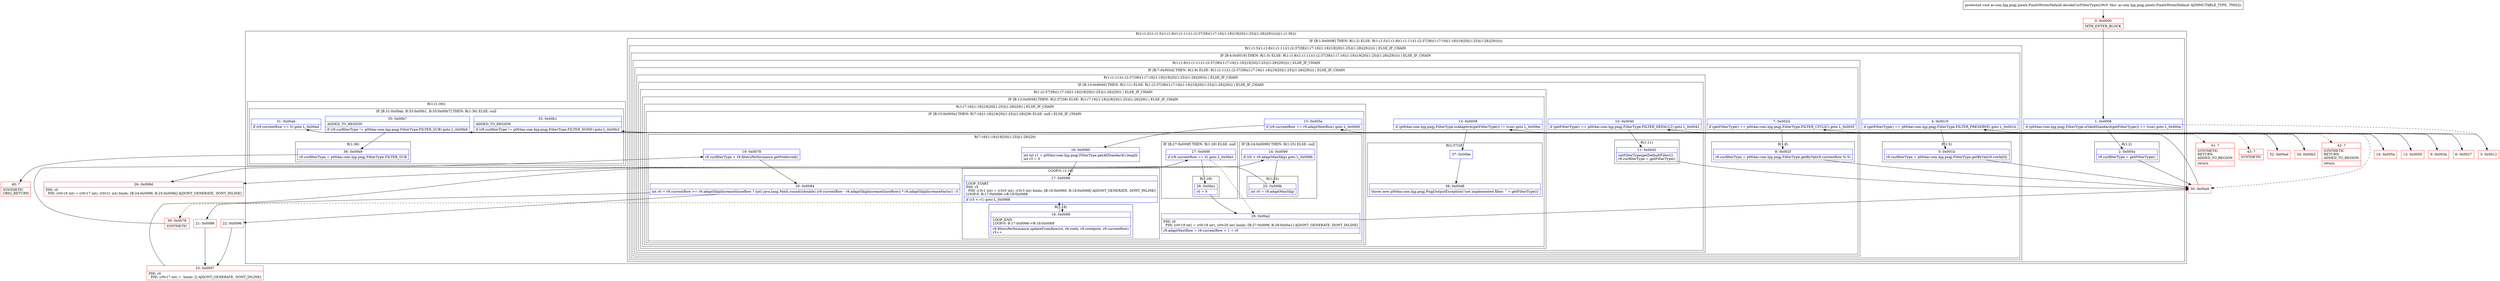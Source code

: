 digraph "CFG forar.com.hjg.pngj.pixels.PixelsWriterDefault.decideCurFilterType()V" {
subgraph cluster_Region_1650546167 {
label = "R(2:(1:2)(1:(1:5)(1:(1:8)(1:(1:11)(1:(2:37|38)(1:(7:16|(1:18)|19|20|(1:25)|(1:28)|29))))))|(1:(1:36)))";
node [shape=record,color=blue];
subgraph cluster_IfRegion_2012067997 {
label = "IF [B:1:0x0008] THEN: R(1:2) ELSE: R(1:(1:5)(1:(1:8)(1:(1:11)(1:(2:37|38)(1:(7:16|(1:18)|19|20|(1:25)|(1:28)|29))))))";
node [shape=record,color=blue];
Node_1 [shape=record,label="{1\:\ 0x0008|if (p004ar.com.hjg.pngj.FilterType.isValidStandard(getFilterType()) == true) goto L_0x000a\l}"];
subgraph cluster_Region_977723697 {
label = "R(1:2)";
node [shape=record,color=blue];
Node_2 [shape=record,label="{2\:\ 0x000a|r9.curfilterType = getFilterType()\l}"];
}
subgraph cluster_Region_885450219 {
label = "R(1:(1:5)(1:(1:8)(1:(1:11)(1:(2:37|38)(1:(7:16|(1:18)|19|20|(1:25)|(1:28)|29)))))) | ELSE_IF_CHAIN\l";
node [shape=record,color=blue];
subgraph cluster_IfRegion_1558233193 {
label = "IF [B:4:0x0019] THEN: R(1:5) ELSE: R(1:(1:8)(1:(1:11)(1:(2:37|38)(1:(7:16|(1:18)|19|20|(1:25)|(1:28)|29))))) | ELSE_IF_CHAIN\l";
node [shape=record,color=blue];
Node_4 [shape=record,label="{4\:\ 0x0019|if (getFilterType() == p004ar.com.hjg.pngj.FilterType.FILTER_PRESERVE) goto L_0x001b\l}"];
subgraph cluster_Region_1188274744 {
label = "R(1:5)";
node [shape=record,color=blue];
Node_5 [shape=record,label="{5\:\ 0x001b|r9.curfilterType = p004ar.com.hjg.pngj.FilterType.getByVal(r9.rowb[0])\l}"];
}
subgraph cluster_Region_1259445434 {
label = "R(1:(1:8)(1:(1:11)(1:(2:37|38)(1:(7:16|(1:18)|19|20|(1:25)|(1:28)|29))))) | ELSE_IF_CHAIN\l";
node [shape=record,color=blue];
subgraph cluster_IfRegion_1224458638 {
label = "IF [B:7:0x002d] THEN: R(1:8) ELSE: R(1:(1:11)(1:(2:37|38)(1:(7:16|(1:18)|19|20|(1:25)|(1:28)|29)))) | ELSE_IF_CHAIN\l";
node [shape=record,color=blue];
Node_7 [shape=record,label="{7\:\ 0x002d|if (getFilterType() == p004ar.com.hjg.pngj.FilterType.FILTER_CYCLIC) goto L_0x002f\l}"];
subgraph cluster_Region_314745712 {
label = "R(1:8)";
node [shape=record,color=blue];
Node_8 [shape=record,label="{8\:\ 0x002f|r9.curfilterType = p004ar.com.hjg.pngj.FilterType.getByVal(r9.currentRow % 5)\l}"];
}
subgraph cluster_Region_1230705010 {
label = "R(1:(1:11)(1:(2:37|38)(1:(7:16|(1:18)|19|20|(1:25)|(1:28)|29)))) | ELSE_IF_CHAIN\l";
node [shape=record,color=blue];
subgraph cluster_IfRegion_241741999 {
label = "IF [B:10:0x0040] THEN: R(1:11) ELSE: R(1:(2:37|38)(1:(7:16|(1:18)|19|20|(1:25)|(1:28)|29))) | ELSE_IF_CHAIN\l";
node [shape=record,color=blue];
Node_10 [shape=record,label="{10\:\ 0x0040|if (getFilterType() == p004ar.com.hjg.pngj.FilterType.FILTER_DEFAULT) goto L_0x0042\l}"];
subgraph cluster_Region_403306333 {
label = "R(1:11)";
node [shape=record,color=blue];
Node_11 [shape=record,label="{11\:\ 0x0042|setFilterType(getDefaultFilter())\lr9.curfilterType = getFilterType()\l}"];
}
subgraph cluster_Region_525803023 {
label = "R(1:(2:37|38)(1:(7:16|(1:18)|19|20|(1:25)|(1:28)|29))) | ELSE_IF_CHAIN\l";
node [shape=record,color=blue];
subgraph cluster_IfRegion_244730902 {
label = "IF [B:13:0x0058] THEN: R(2:37|38) ELSE: R(1:(7:16|(1:18)|19|20|(1:25)|(1:28)|29)) | ELSE_IF_CHAIN\l";
node [shape=record,color=blue];
Node_13 [shape=record,label="{13\:\ 0x0058|if (p004ar.com.hjg.pngj.FilterType.isAdaptive(getFilterType()) != true) goto L_0x00be\l}"];
subgraph cluster_Region_1160800419 {
label = "R(2:37|38)";
node [shape=record,color=blue];
Node_37 [shape=record,label="{37\:\ 0x00be}"];
Node_38 [shape=record,label="{38\:\ 0x00d8|throw new p004ar.com.hjg.pngj.PngjOutputException(\"not implemented filter: \" + getFilterType())\l}"];
}
subgraph cluster_Region_307547207 {
label = "R(1:(7:16|(1:18)|19|20|(1:25)|(1:28)|29)) | ELSE_IF_CHAIN\l";
node [shape=record,color=blue];
subgraph cluster_IfRegion_894705508 {
label = "IF [B:15:0x005e] THEN: R(7:16|(1:18)|19|20|(1:25)|(1:28)|29) ELSE: null | ELSE_IF_CHAIN\l";
node [shape=record,color=blue];
Node_15 [shape=record,label="{15\:\ 0x005e|if (r9.currentRow == r9.adaptNextRow) goto L_0x0060\l}"];
subgraph cluster_Region_1234085301 {
label = "R(7:16|(1:18)|19|20|(1:25)|(1:28)|29)";
node [shape=record,color=blue];
Node_16 [shape=record,label="{16\:\ 0x0060|int int r1 = p004ar.com.hjg.pngj.FilterType.getAllStandard().length\lint r3 = 0\l}"];
subgraph cluster_LoopRegion_152965924 {
label = "LOOP:0: (1:18)";
node [shape=record,color=blue];
Node_17 [shape=record,label="{17\:\ 0x0066|LOOP_START\lPHI: r3 \l  PHI: (r3v1 int) = (r3v0 int), (r3v3 int) binds: [B:16:0x0060, B:18:0x0068] A[DONT_GENERATE, DONT_INLINE]\lLOOP:0: B:17:0x0066\-\>B:18:0x0068\l|if (r3 \< r1) goto L_0x0068\l}"];
subgraph cluster_Region_401249878 {
label = "R(1:18)";
node [shape=record,color=blue];
Node_18 [shape=record,label="{18\:\ 0x0068|LOOP_END\lLOOP:0: B:17:0x0066\-\>B:18:0x0068\l|r9.filtersPerformance.updateFromRaw(r4, r9.rowb, r9.rowbprev, r9.currentRow)\lr3++\l}"];
}
}
Node_19 [shape=record,label="{19\:\ 0x0078|r9.curfilterType = r9.filtersPerformance.getPreferred()\l}"];
Node_20 [shape=record,label="{20\:\ 0x0084|int r0 = r9.currentRow \>= r9.adaptSkipIncreaseSinceRow ? (int) java.lang.Math.round(((double) (r9.currentRow \- r9.adaptSkipIncreaseSinceRow)) * r9.adaptSkipIncreaseFactor) : 0\l}"];
subgraph cluster_IfRegion_810232499 {
label = "IF [B:24:0x0099] THEN: R(1:25) ELSE: null";
node [shape=record,color=blue];
Node_24 [shape=record,label="{24\:\ 0x0099|if (r0 \> r9.adaptMaxSkip) goto L_0x009b\l}"];
subgraph cluster_Region_215258513 {
label = "R(1:25)";
node [shape=record,color=blue];
Node_25 [shape=record,label="{25\:\ 0x009b|int r0 = r9.adaptMaxSkip\l}"];
}
}
subgraph cluster_IfRegion_1336739796 {
label = "IF [B:27:0x009f] THEN: R(1:28) ELSE: null";
node [shape=record,color=blue];
Node_27 [shape=record,label="{27\:\ 0x009f|if (r9.currentRow == 0) goto L_0x00a1\l}"];
subgraph cluster_Region_1343946652 {
label = "R(1:28)";
node [shape=record,color=blue];
Node_28 [shape=record,label="{28\:\ 0x00a1|r0 = 0\l}"];
}
}
Node_29 [shape=record,label="{29\:\ 0x00a2|PHI: r0 \l  PHI: (r0v19 int) = (r0v18 int), (r0v20 int) binds: [B:27:0x009f, B:28:0x00a1] A[DONT_GENERATE, DONT_INLINE]\l|r9.adaptNextRow = r9.currentRow + 1 + r0\l}"];
}
}
}
}
}
}
}
}
}
}
}
}
subgraph cluster_Region_2075118738 {
label = "R(1:(1:36))";
node [shape=record,color=blue];
subgraph cluster_IfRegion_1855280060 {
label = "IF [B:31:0x00ab, B:33:0x00b1, B:35:0x00b7] THEN: R(1:36) ELSE: null";
node [shape=record,color=blue];
Node_31 [shape=record,label="{31\:\ 0x00ab|if (r9.currentRow == 0) goto L_0x00ad\l}"];
Node_33 [shape=record,label="{33\:\ 0x00b1|ADDED_TO_REGION\l|if (r9.curfilterType != p004ar.com.hjg.pngj.FilterType.FILTER_NONE) goto L_0x00b3\l}"];
Node_35 [shape=record,label="{35\:\ 0x00b7|ADDED_TO_REGION\l|if (r9.curfilterType != p004ar.com.hjg.pngj.FilterType.FILTER_SUB) goto L_0x00b9\l}"];
subgraph cluster_Region_392952441 {
label = "R(1:36)";
node [shape=record,color=blue];
Node_36 [shape=record,label="{36\:\ 0x00b9|r9.curfilterType = p004ar.com.hjg.pngj.FilterType.FILTER_SUB\l}"];
}
}
}
}
Node_0 [shape=record,color=red,label="{0\:\ 0x0000|MTH_ENTER_BLOCK\l}"];
Node_3 [shape=record,color=red,label="{3\:\ 0x0012}"];
Node_6 [shape=record,color=red,label="{6\:\ 0x0027}"];
Node_9 [shape=record,color=red,label="{9\:\ 0x003a}"];
Node_12 [shape=record,color=red,label="{12\:\ 0x0050}"];
Node_14 [shape=record,color=red,label="{14\:\ 0x005a}"];
Node_21 [shape=record,color=red,label="{21\:\ 0x0086}"];
Node_22 [shape=record,color=red,label="{22\:\ 0x0096}"];
Node_23 [shape=record,color=red,label="{23\:\ 0x0097|PHI: r0 \l  PHI: (r0v17 int) =  binds: [] A[DONT_GENERATE, DONT_INLINE]\l}"];
Node_26 [shape=record,color=red,label="{26\:\ 0x009d|PHI: r0 \l  PHI: (r0v18 int) = (r0v17 int), (r0v21 int) binds: [B:24:0x0099, B:25:0x009b] A[DONT_GENERATE, DONT_INLINE]\l}"];
Node_30 [shape=record,color=red,label="{30\:\ 0x00a9}"];
Node_32 [shape=record,color=red,label="{32\:\ 0x00ad}"];
Node_34 [shape=record,color=red,label="{34\:\ 0x00b3}"];
Node_39 [shape=record,color=red,label="{39\:\ 0x0078|SYNTHETIC\l}"];
Node_40 [shape=record,color=red,label="{40\:\ ?|SYNTHETIC\lORIG_RETURN\l}"];
Node_41 [shape=record,color=red,label="{41\:\ ?|SYNTHETIC\lRETURN\lADDED_TO_REGION\l|return\l}"];
Node_42 [shape=record,color=red,label="{42\:\ ?|SYNTHETIC\lRETURN\lADDED_TO_REGION\l|return\l}"];
Node_43 [shape=record,color=red,label="{43\:\ ?|SYNTHETIC\l}"];
MethodNode[shape=record,label="{protected void ar.com.hjg.pngj.pixels.PixelsWriterDefault.decideCurFilterType((r9v0 'this' ar.com.hjg.pngj.pixels.PixelsWriterDefault A[IMMUTABLE_TYPE, THIS])) }"];
MethodNode -> Node_0;
Node_1 -> Node_2;
Node_1 -> Node_3[style=dashed];
Node_2 -> Node_30;
Node_4 -> Node_5;
Node_4 -> Node_6[style=dashed];
Node_5 -> Node_30;
Node_7 -> Node_8;
Node_7 -> Node_9[style=dashed];
Node_8 -> Node_30;
Node_10 -> Node_11;
Node_10 -> Node_12[style=dashed];
Node_11 -> Node_30;
Node_13 -> Node_14[style=dashed];
Node_13 -> Node_37;
Node_37 -> Node_38;
Node_15 -> Node_16;
Node_15 -> Node_30[style=dashed];
Node_16 -> Node_17;
Node_17 -> Node_18;
Node_17 -> Node_39[style=dashed];
Node_18 -> Node_17;
Node_19 -> Node_20;
Node_20 -> Node_21;
Node_20 -> Node_22;
Node_24 -> Node_25;
Node_24 -> Node_26[style=dashed];
Node_25 -> Node_26;
Node_27 -> Node_28;
Node_27 -> Node_29[style=dashed];
Node_28 -> Node_29;
Node_29 -> Node_30;
Node_31 -> Node_32;
Node_31 -> Node_41[style=dashed];
Node_33 -> Node_34;
Node_33 -> Node_42[style=dashed];
Node_35 -> Node_36;
Node_35 -> Node_43[style=dashed];
Node_36 -> Node_40;
Node_0 -> Node_1;
Node_3 -> Node_4;
Node_6 -> Node_7;
Node_9 -> Node_10;
Node_12 -> Node_13;
Node_14 -> Node_15;
Node_21 -> Node_23;
Node_22 -> Node_23;
Node_23 -> Node_24;
Node_26 -> Node_27;
Node_30 -> Node_31;
Node_32 -> Node_33;
Node_34 -> Node_35;
Node_39 -> Node_19;
}

